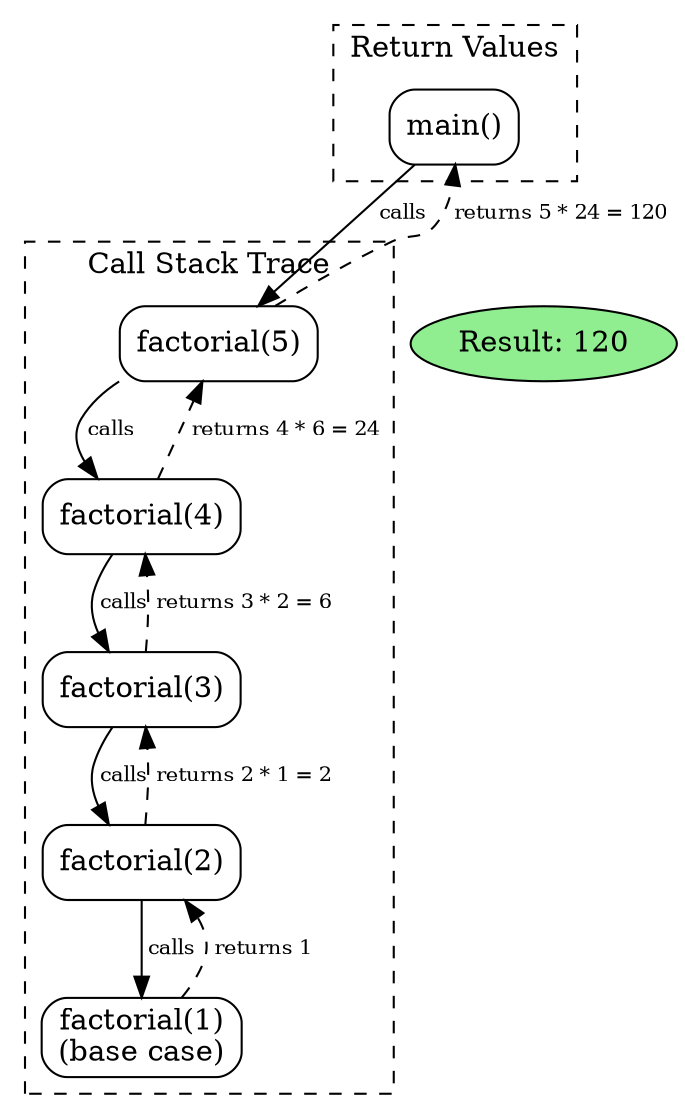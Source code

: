 digraph factorial_trace {
    graph [dpi="300"];
    rankdir=TB;
    node [shape=box, style=rounded];
    edge [fontsize=10];

    main [label="main()"]
    f5 [label="factorial(5)"]
    f4 [label="factorial(4)"]
    f3 [label="factorial(3)"]
    f2 [label="factorial(2)"]
    f1 [label="factorial(1)\n(base case)"]
    result [label="Result: 120", shape=ellipse, style=filled, fillcolor=lightgreen];


    main -> f5 [label=" calls"];

    subgraph cluster_calls {
        label = "Call Stack Trace";
        style=dashed;
        f5 -> f4 [label=" calls"];
        f4 -> f3 [label=" calls"];
        f3 -> f2 [label=" calls"];
        f2 -> f1 [label=" calls"];
    }


    subgraph cluster_returns {
        label = "Return Values";
        style=dashed;
        f1 -> f2 [label=" returns 1", constraint=false, style=dashed];
        f2 -> f3 [label=" returns 2 * 1 = 2",  constraint=false, style=dashed];
        f3 -> f4 [label=" returns 3 * 2 = 6",  constraint=false, style=dashed];
        f4 -> f5 [label=" returns 4 * 6 = 24",  constraint=false, style=dashed];
        f5 -> main [label=" returns 5 * 24 = 120", constraint=false, style=dashed];
    }

    main -> result [style=invis];
}